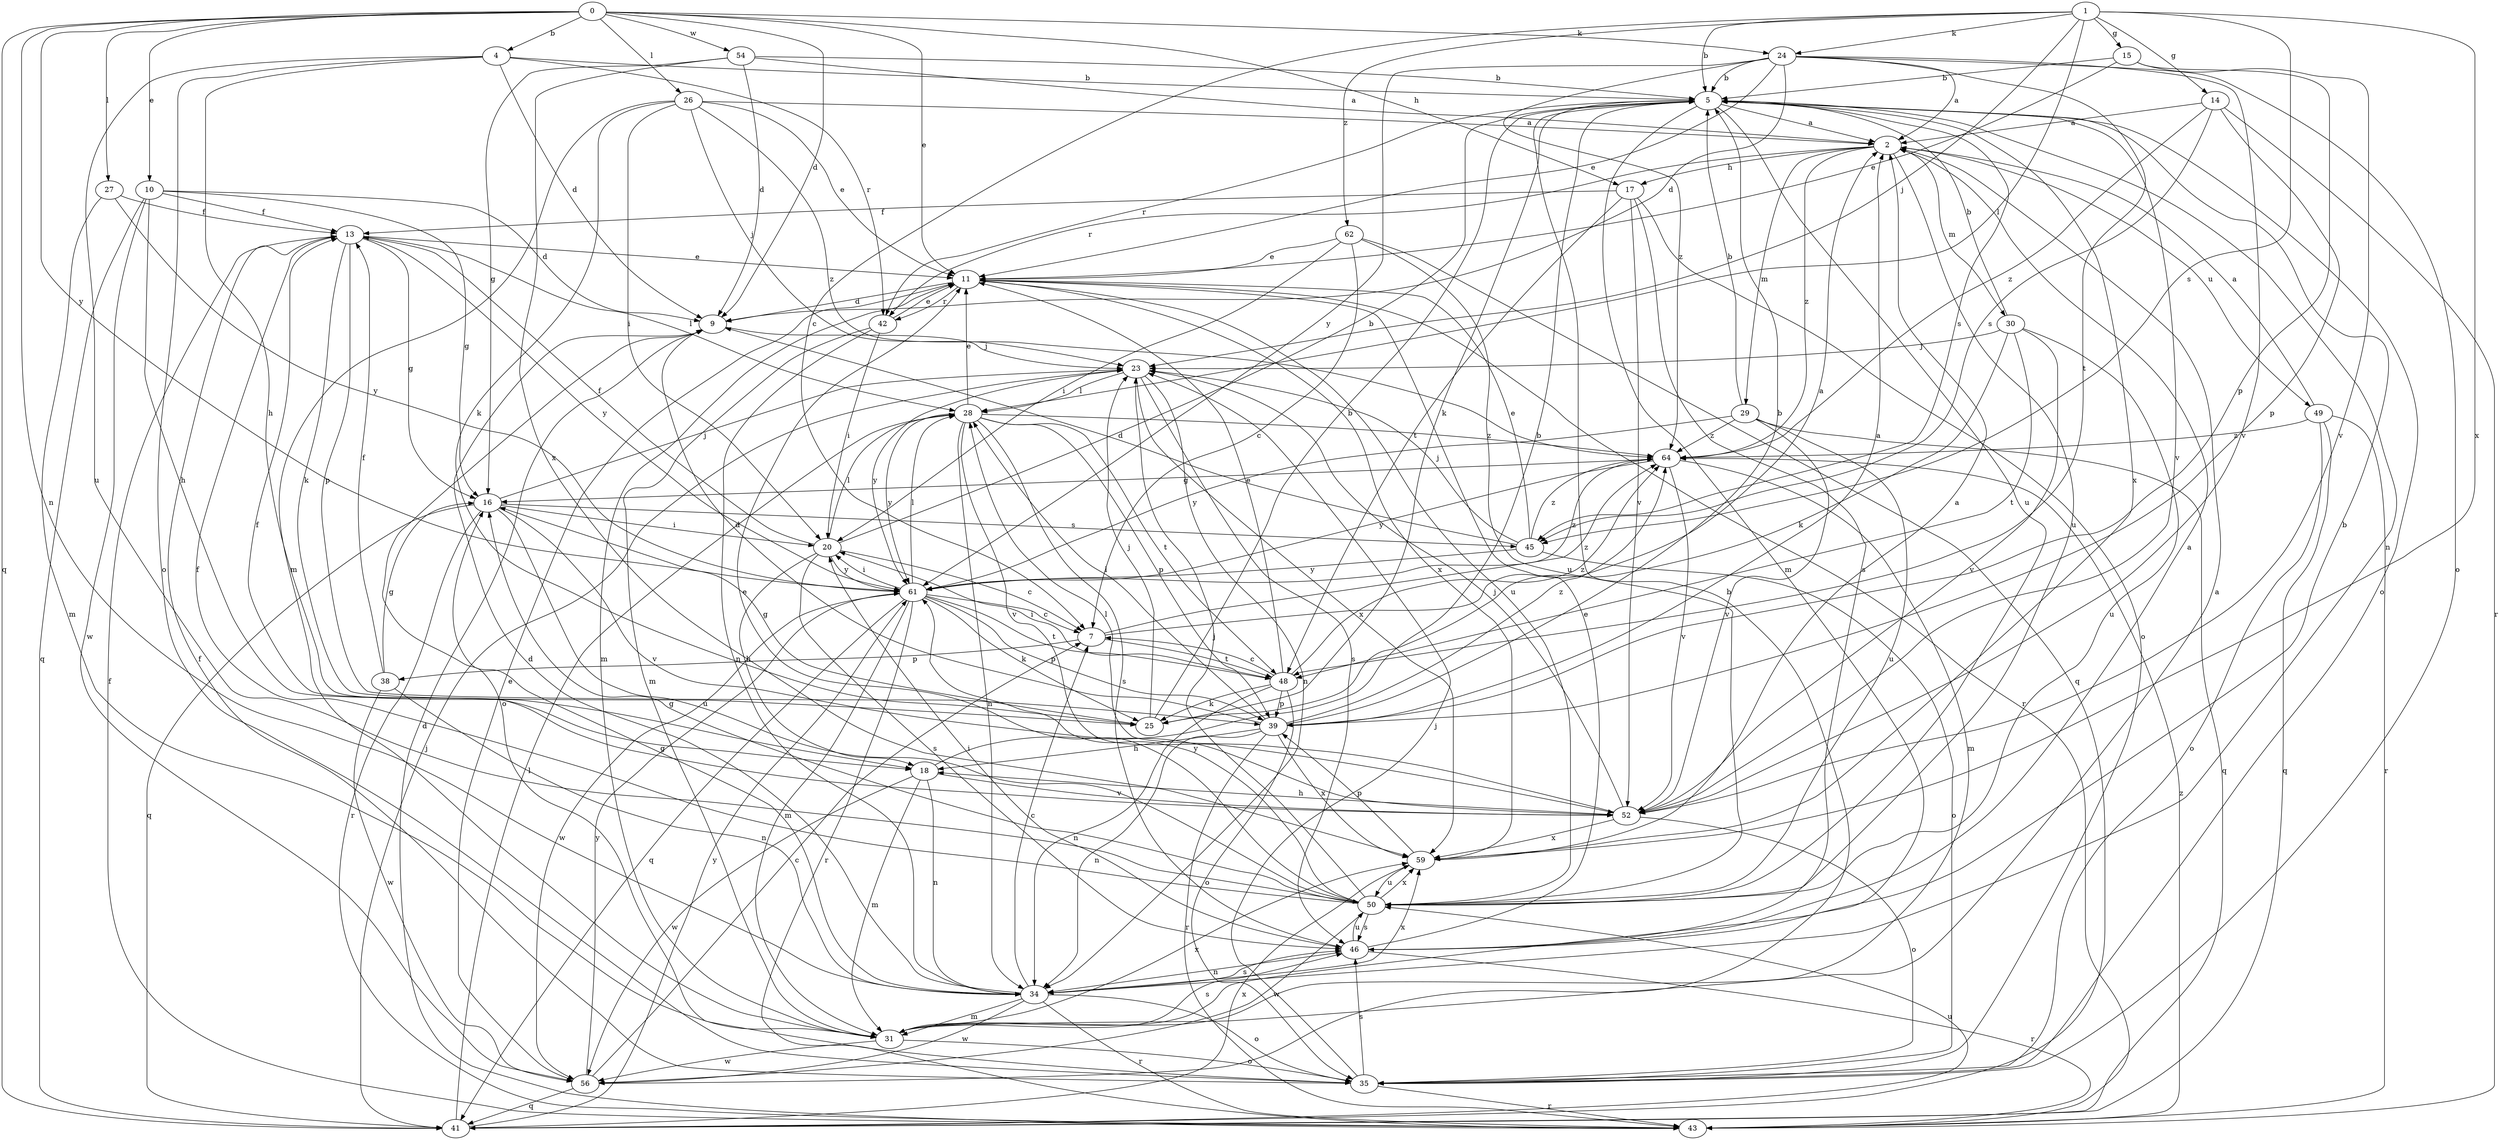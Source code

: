 strict digraph  {
0;
1;
2;
4;
5;
7;
9;
10;
11;
13;
14;
15;
16;
17;
18;
20;
23;
24;
25;
26;
27;
28;
29;
30;
31;
34;
35;
38;
39;
41;
42;
43;
45;
46;
48;
49;
50;
52;
54;
56;
59;
61;
62;
64;
0 -> 4  [label=b];
0 -> 9  [label=d];
0 -> 10  [label=e];
0 -> 11  [label=e];
0 -> 17  [label=h];
0 -> 24  [label=k];
0 -> 26  [label=l];
0 -> 27  [label=l];
0 -> 34  [label=n];
0 -> 41  [label=q];
0 -> 54  [label=w];
0 -> 61  [label=y];
1 -> 5  [label=b];
1 -> 7  [label=c];
1 -> 14  [label=g];
1 -> 15  [label=g];
1 -> 23  [label=j];
1 -> 24  [label=k];
1 -> 28  [label=l];
1 -> 45  [label=s];
1 -> 59  [label=x];
1 -> 62  [label=z];
2 -> 17  [label=h];
2 -> 29  [label=m];
2 -> 30  [label=m];
2 -> 42  [label=r];
2 -> 49  [label=u];
2 -> 50  [label=u];
2 -> 64  [label=z];
4 -> 5  [label=b];
4 -> 9  [label=d];
4 -> 18  [label=h];
4 -> 35  [label=o];
4 -> 42  [label=r];
4 -> 50  [label=u];
5 -> 2  [label=a];
5 -> 25  [label=k];
5 -> 31  [label=m];
5 -> 34  [label=n];
5 -> 35  [label=o];
5 -> 42  [label=r];
5 -> 45  [label=s];
5 -> 50  [label=u];
5 -> 52  [label=v];
5 -> 59  [label=x];
7 -> 2  [label=a];
7 -> 38  [label=p];
7 -> 48  [label=t];
7 -> 64  [label=z];
9 -> 23  [label=j];
9 -> 35  [label=o];
10 -> 9  [label=d];
10 -> 13  [label=f];
10 -> 16  [label=g];
10 -> 18  [label=h];
10 -> 41  [label=q];
10 -> 56  [label=w];
11 -> 9  [label=d];
11 -> 31  [label=m];
11 -> 42  [label=r];
11 -> 43  [label=r];
11 -> 50  [label=u];
11 -> 59  [label=x];
13 -> 11  [label=e];
13 -> 16  [label=g];
13 -> 25  [label=k];
13 -> 28  [label=l];
13 -> 39  [label=p];
13 -> 61  [label=y];
14 -> 2  [label=a];
14 -> 39  [label=p];
14 -> 43  [label=r];
14 -> 45  [label=s];
14 -> 64  [label=z];
15 -> 5  [label=b];
15 -> 11  [label=e];
15 -> 39  [label=p];
15 -> 52  [label=v];
16 -> 20  [label=i];
16 -> 23  [label=j];
16 -> 41  [label=q];
16 -> 43  [label=r];
16 -> 45  [label=s];
16 -> 50  [label=u];
16 -> 52  [label=v];
17 -> 13  [label=f];
17 -> 35  [label=o];
17 -> 46  [label=s];
17 -> 48  [label=t];
17 -> 52  [label=v];
18 -> 5  [label=b];
18 -> 31  [label=m];
18 -> 34  [label=n];
18 -> 52  [label=v];
18 -> 56  [label=w];
20 -> 5  [label=b];
20 -> 7  [label=c];
20 -> 13  [label=f];
20 -> 18  [label=h];
20 -> 28  [label=l];
20 -> 46  [label=s];
20 -> 61  [label=y];
23 -> 28  [label=l];
23 -> 34  [label=n];
23 -> 46  [label=s];
23 -> 59  [label=x];
23 -> 61  [label=y];
24 -> 2  [label=a];
24 -> 5  [label=b];
24 -> 9  [label=d];
24 -> 11  [label=e];
24 -> 35  [label=o];
24 -> 48  [label=t];
24 -> 52  [label=v];
24 -> 61  [label=y];
24 -> 64  [label=z];
25 -> 5  [label=b];
25 -> 16  [label=g];
25 -> 23  [label=j];
26 -> 2  [label=a];
26 -> 11  [label=e];
26 -> 20  [label=i];
26 -> 23  [label=j];
26 -> 25  [label=k];
26 -> 31  [label=m];
26 -> 64  [label=z];
27 -> 13  [label=f];
27 -> 31  [label=m];
27 -> 61  [label=y];
28 -> 11  [label=e];
28 -> 34  [label=n];
28 -> 39  [label=p];
28 -> 46  [label=s];
28 -> 48  [label=t];
28 -> 52  [label=v];
28 -> 61  [label=y];
28 -> 64  [label=z];
29 -> 5  [label=b];
29 -> 41  [label=q];
29 -> 50  [label=u];
29 -> 52  [label=v];
29 -> 61  [label=y];
29 -> 64  [label=z];
30 -> 5  [label=b];
30 -> 23  [label=j];
30 -> 25  [label=k];
30 -> 48  [label=t];
30 -> 50  [label=u];
30 -> 52  [label=v];
31 -> 2  [label=a];
31 -> 35  [label=o];
31 -> 46  [label=s];
31 -> 56  [label=w];
31 -> 59  [label=x];
34 -> 7  [label=c];
34 -> 9  [label=d];
34 -> 16  [label=g];
34 -> 31  [label=m];
34 -> 35  [label=o];
34 -> 43  [label=r];
34 -> 46  [label=s];
34 -> 56  [label=w];
34 -> 59  [label=x];
35 -> 13  [label=f];
35 -> 23  [label=j];
35 -> 43  [label=r];
35 -> 46  [label=s];
38 -> 13  [label=f];
38 -> 16  [label=g];
38 -> 34  [label=n];
38 -> 56  [label=w];
39 -> 2  [label=a];
39 -> 5  [label=b];
39 -> 9  [label=d];
39 -> 18  [label=h];
39 -> 28  [label=l];
39 -> 34  [label=n];
39 -> 43  [label=r];
39 -> 59  [label=x];
39 -> 64  [label=z];
41 -> 23  [label=j];
41 -> 28  [label=l];
41 -> 50  [label=u];
41 -> 59  [label=x];
41 -> 61  [label=y];
42 -> 11  [label=e];
42 -> 20  [label=i];
42 -> 31  [label=m];
42 -> 34  [label=n];
43 -> 9  [label=d];
43 -> 13  [label=f];
43 -> 64  [label=z];
45 -> 9  [label=d];
45 -> 11  [label=e];
45 -> 23  [label=j];
45 -> 35  [label=o];
45 -> 61  [label=y];
45 -> 64  [label=z];
46 -> 2  [label=a];
46 -> 5  [label=b];
46 -> 11  [label=e];
46 -> 20  [label=i];
46 -> 34  [label=n];
46 -> 43  [label=r];
46 -> 50  [label=u];
48 -> 7  [label=c];
48 -> 11  [label=e];
48 -> 20  [label=i];
48 -> 25  [label=k];
48 -> 34  [label=n];
48 -> 35  [label=o];
48 -> 39  [label=p];
48 -> 64  [label=z];
49 -> 2  [label=a];
49 -> 35  [label=o];
49 -> 41  [label=q];
49 -> 43  [label=r];
49 -> 64  [label=z];
50 -> 11  [label=e];
50 -> 13  [label=f];
50 -> 16  [label=g];
50 -> 23  [label=j];
50 -> 46  [label=s];
50 -> 56  [label=w];
50 -> 59  [label=x];
50 -> 61  [label=y];
52 -> 13  [label=f];
52 -> 18  [label=h];
52 -> 23  [label=j];
52 -> 28  [label=l];
52 -> 35  [label=o];
52 -> 59  [label=x];
54 -> 2  [label=a];
54 -> 5  [label=b];
54 -> 9  [label=d];
54 -> 16  [label=g];
54 -> 59  [label=x];
56 -> 5  [label=b];
56 -> 7  [label=c];
56 -> 11  [label=e];
56 -> 41  [label=q];
56 -> 61  [label=y];
59 -> 2  [label=a];
59 -> 39  [label=p];
59 -> 50  [label=u];
61 -> 7  [label=c];
61 -> 20  [label=i];
61 -> 25  [label=k];
61 -> 28  [label=l];
61 -> 31  [label=m];
61 -> 39  [label=p];
61 -> 41  [label=q];
61 -> 43  [label=r];
61 -> 48  [label=t];
61 -> 56  [label=w];
61 -> 64  [label=z];
62 -> 7  [label=c];
62 -> 11  [label=e];
62 -> 20  [label=i];
62 -> 41  [label=q];
62 -> 50  [label=u];
64 -> 16  [label=g];
64 -> 31  [label=m];
64 -> 52  [label=v];
64 -> 61  [label=y];
}
